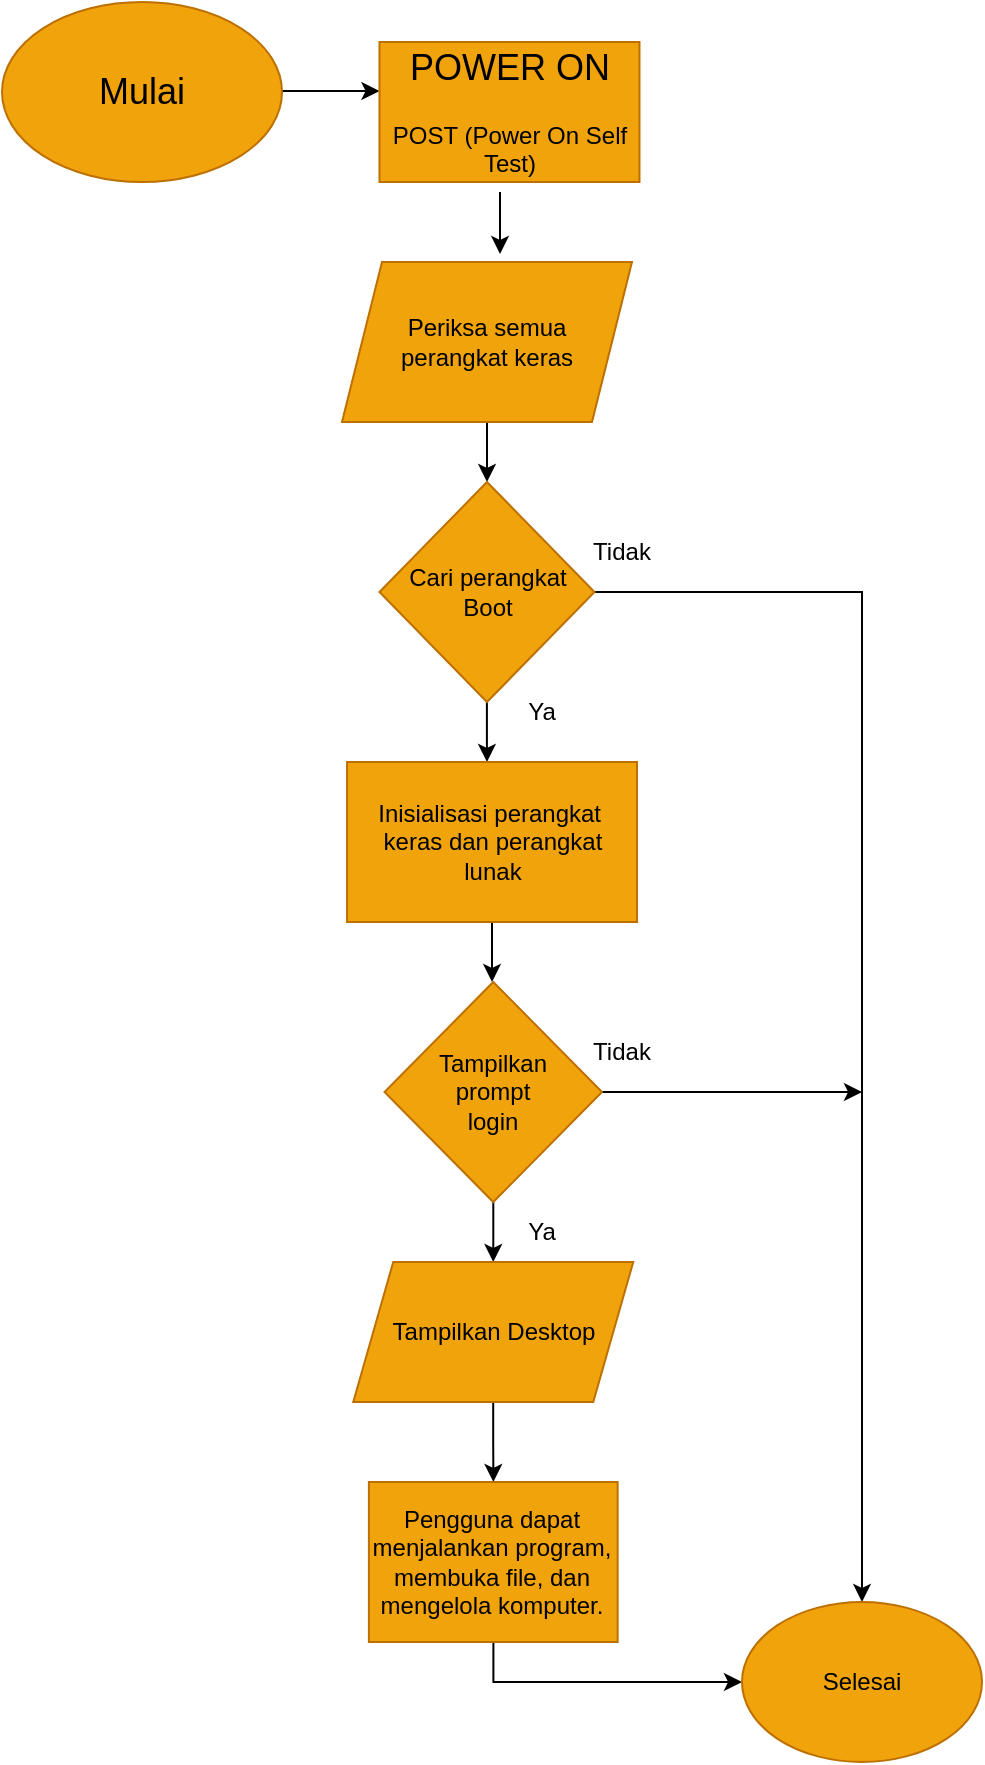 <mxfile version="23.1.8" type="github">
  <diagram name="Halaman-1" id="z07J5baDnEYeyHc21Ukh">
    <mxGraphModel dx="880" dy="426" grid="1" gridSize="10" guides="1" tooltips="1" connect="1" arrows="1" fold="1" page="1" pageScale="1" pageWidth="827" pageHeight="1169" math="0" shadow="0">
      <root>
        <mxCell id="0" />
        <mxCell id="1" parent="0" />
        <mxCell id="0-bJSz4LQNOg2kQ7naPu-22" style="edgeStyle=orthogonalEdgeStyle;rounded=0;orthogonalLoop=1;jettySize=auto;html=1;entryX=0;entryY=0.5;entryDx=0;entryDy=0;" edge="1" parent="1">
          <mxGeometry relative="1" as="geometry">
            <mxPoint x="145.74" y="64.5" as="sourcePoint" />
            <mxPoint x="198.74" y="64.5" as="targetPoint" />
          </mxGeometry>
        </mxCell>
        <mxCell id="0-bJSz4LQNOg2kQ7naPu-23" style="edgeStyle=orthogonalEdgeStyle;rounded=0;orthogonalLoop=1;jettySize=auto;html=1;" edge="1" parent="1" source="0-bJSz4LQNOg2kQ7naPu-24">
          <mxGeometry relative="1" as="geometry">
            <mxPoint x="252.495" y="260" as="targetPoint" />
          </mxGeometry>
        </mxCell>
        <mxCell id="0-bJSz4LQNOg2kQ7naPu-24" value="Periksa semua&lt;br&gt;perangkat keras" style="shape=parallelogram;perimeter=parallelogramPerimeter;whiteSpace=wrap;html=1;fixedSize=1;fillColor=#f0a30a;fontColor=#000000;strokeColor=#BD7000;" vertex="1" parent="1">
          <mxGeometry x="180" y="150" width="144.99" height="80" as="geometry" />
        </mxCell>
        <mxCell id="0-bJSz4LQNOg2kQ7naPu-25" style="edgeStyle=orthogonalEdgeStyle;rounded=0;orthogonalLoop=1;jettySize=auto;html=1;" edge="1" parent="1" source="0-bJSz4LQNOg2kQ7naPu-27">
          <mxGeometry relative="1" as="geometry">
            <mxPoint x="252.495" y="400" as="targetPoint" />
          </mxGeometry>
        </mxCell>
        <mxCell id="0-bJSz4LQNOg2kQ7naPu-26" style="edgeStyle=orthogonalEdgeStyle;rounded=0;orthogonalLoop=1;jettySize=auto;html=1;exitX=1;exitY=0.5;exitDx=0;exitDy=0;" edge="1" parent="1" source="0-bJSz4LQNOg2kQ7naPu-27" target="0-bJSz4LQNOg2kQ7naPu-41">
          <mxGeometry relative="1" as="geometry">
            <mxPoint x="410" y="315" as="targetPoint" />
          </mxGeometry>
        </mxCell>
        <mxCell id="0-bJSz4LQNOg2kQ7naPu-27" value="Cari perangkat&lt;br&gt;Boot" style="rhombus;whiteSpace=wrap;html=1;fillColor=#f0a30a;fontColor=#000000;strokeColor=#BD7000;" vertex="1" parent="1">
          <mxGeometry x="198.74" y="260" width="107.51" height="110" as="geometry" />
        </mxCell>
        <mxCell id="0-bJSz4LQNOg2kQ7naPu-28" value="Tidak" style="text;strokeColor=none;align=center;fillColor=none;html=1;verticalAlign=middle;whiteSpace=wrap;rounded=0;" vertex="1" parent="1">
          <mxGeometry x="290" y="280" width="60" height="30" as="geometry" />
        </mxCell>
        <mxCell id="0-bJSz4LQNOg2kQ7naPu-29" value="Ya" style="text;strokeColor=none;align=center;fillColor=none;html=1;verticalAlign=middle;whiteSpace=wrap;rounded=0;" vertex="1" parent="1">
          <mxGeometry x="250" y="360" width="60" height="30" as="geometry" />
        </mxCell>
        <mxCell id="0-bJSz4LQNOg2kQ7naPu-30" style="edgeStyle=orthogonalEdgeStyle;rounded=0;orthogonalLoop=1;jettySize=auto;html=1;" edge="1" parent="1" source="0-bJSz4LQNOg2kQ7naPu-31">
          <mxGeometry relative="1" as="geometry">
            <mxPoint x="255.015" y="510" as="targetPoint" />
          </mxGeometry>
        </mxCell>
        <mxCell id="0-bJSz4LQNOg2kQ7naPu-31" value="Inisialisasi perangkat&amp;nbsp;&lt;br&gt;keras dan perangkat&lt;br&gt;lunak" style="rounded=0;whiteSpace=wrap;html=1;fillColor=#f0a30a;fontColor=#000000;strokeColor=#BD7000;" vertex="1" parent="1">
          <mxGeometry x="182.52" y="400" width="144.99" height="80" as="geometry" />
        </mxCell>
        <mxCell id="0-bJSz4LQNOg2kQ7naPu-32" style="edgeStyle=orthogonalEdgeStyle;rounded=0;orthogonalLoop=1;jettySize=auto;html=1;" edge="1" parent="1" source="0-bJSz4LQNOg2kQ7naPu-34">
          <mxGeometry relative="1" as="geometry">
            <mxPoint x="440" y="565" as="targetPoint" />
          </mxGeometry>
        </mxCell>
        <mxCell id="0-bJSz4LQNOg2kQ7naPu-33" style="edgeStyle=orthogonalEdgeStyle;rounded=0;orthogonalLoop=1;jettySize=auto;html=1;" edge="1" parent="1" source="0-bJSz4LQNOg2kQ7naPu-34">
          <mxGeometry relative="1" as="geometry">
            <mxPoint x="255.63" y="650" as="targetPoint" />
          </mxGeometry>
        </mxCell>
        <mxCell id="0-bJSz4LQNOg2kQ7naPu-34" value="Tampilkan&lt;br&gt;prompt&lt;br&gt;login" style="rhombus;whiteSpace=wrap;html=1;fillColor=#f0a30a;fontColor=#000000;strokeColor=#BD7000;" vertex="1" parent="1">
          <mxGeometry x="201.26" y="510" width="108.74" height="110" as="geometry" />
        </mxCell>
        <mxCell id="0-bJSz4LQNOg2kQ7naPu-35" value="Tidak" style="text;strokeColor=none;align=center;fillColor=none;html=1;verticalAlign=middle;whiteSpace=wrap;rounded=0;" vertex="1" parent="1">
          <mxGeometry x="290" y="530" width="60" height="30" as="geometry" />
        </mxCell>
        <mxCell id="0-bJSz4LQNOg2kQ7naPu-36" value="Ya" style="text;strokeColor=none;align=center;fillColor=none;html=1;verticalAlign=middle;whiteSpace=wrap;rounded=0;" vertex="1" parent="1">
          <mxGeometry x="250" y="620" width="60" height="30" as="geometry" />
        </mxCell>
        <mxCell id="0-bJSz4LQNOg2kQ7naPu-37" style="edgeStyle=orthogonalEdgeStyle;rounded=0;orthogonalLoop=1;jettySize=auto;html=1;" edge="1" parent="1" source="0-bJSz4LQNOg2kQ7naPu-38" target="0-bJSz4LQNOg2kQ7naPu-40">
          <mxGeometry relative="1" as="geometry">
            <mxPoint x="255.63" y="750" as="targetPoint" />
          </mxGeometry>
        </mxCell>
        <mxCell id="0-bJSz4LQNOg2kQ7naPu-38" value="Tampilkan Desktop" style="shape=parallelogram;perimeter=parallelogramPerimeter;whiteSpace=wrap;html=1;fixedSize=1;fillColor=#f0a30a;fontColor=#000000;strokeColor=#BD7000;" vertex="1" parent="1">
          <mxGeometry x="185.63" y="650" width="140" height="70" as="geometry" />
        </mxCell>
        <mxCell id="0-bJSz4LQNOg2kQ7naPu-39" style="edgeStyle=orthogonalEdgeStyle;rounded=0;orthogonalLoop=1;jettySize=auto;html=1;" edge="1" parent="1" source="0-bJSz4LQNOg2kQ7naPu-40">
          <mxGeometry relative="1" as="geometry">
            <mxPoint x="380" y="860" as="targetPoint" />
            <Array as="points">
              <mxPoint x="256" y="860" />
            </Array>
          </mxGeometry>
        </mxCell>
        <mxCell id="0-bJSz4LQNOg2kQ7naPu-40" value="Pengguna dapat menjalankan program, membuka file, dan mengelola komputer." style="rounded=0;whiteSpace=wrap;html=1;fillColor=#f0a30a;fontColor=#000000;strokeColor=#BD7000;" vertex="1" parent="1">
          <mxGeometry x="193.45" y="760" width="124.37" height="80" as="geometry" />
        </mxCell>
        <mxCell id="0-bJSz4LQNOg2kQ7naPu-41" value="Selesai" style="ellipse;whiteSpace=wrap;html=1;fillColor=#f0a30a;fontColor=#000000;strokeColor=#BD7000;" vertex="1" parent="1">
          <mxGeometry x="380" y="820" width="120" height="80" as="geometry" />
        </mxCell>
        <mxCell id="0-bJSz4LQNOg2kQ7naPu-42" style="edgeStyle=orthogonalEdgeStyle;rounded=0;orthogonalLoop=1;jettySize=auto;html=1;entryX=0.545;entryY=-0.05;entryDx=0;entryDy=0;entryPerimeter=0;" edge="1" parent="1" target="0-bJSz4LQNOg2kQ7naPu-24">
          <mxGeometry relative="1" as="geometry">
            <mxPoint x="259" y="115" as="sourcePoint" />
          </mxGeometry>
        </mxCell>
        <mxCell id="0-bJSz4LQNOg2kQ7naPu-43" value="&lt;h2 style=&quot;border-color: var(--border-color);&quot;&gt;&lt;span style=&quot;border-color: var(--border-color); font-weight: normal;&quot;&gt;POWER ON&lt;/span&gt;&lt;/h2&gt;&lt;h3&gt;&lt;div style=&quot;border-color: var(--border-color); font-size: 12px;&quot;&gt;&lt;span style=&quot;border-color: var(--border-color); font-weight: normal;&quot;&gt;POST (Power On Self Test)&lt;/span&gt;&lt;/div&gt;&lt;/h3&gt;" style="rounded=0;whiteSpace=wrap;html=1;fillColor=#f0a30a;fontColor=#000000;strokeColor=#BD7000;" vertex="1" parent="1">
          <mxGeometry x="198.74" y="40" width="130" height="70" as="geometry" />
        </mxCell>
        <mxCell id="0-bJSz4LQNOg2kQ7naPu-44" value="&lt;h2&gt;&lt;span style=&quot;font-weight: normal;&quot;&gt;Mulai&lt;/span&gt;&lt;/h2&gt;" style="ellipse;whiteSpace=wrap;html=1;fillColor=#f0a30a;fontColor=#000000;strokeColor=#BD7000;" vertex="1" parent="1">
          <mxGeometry x="10.0" y="20" width="140" height="90" as="geometry" />
        </mxCell>
      </root>
    </mxGraphModel>
  </diagram>
</mxfile>

